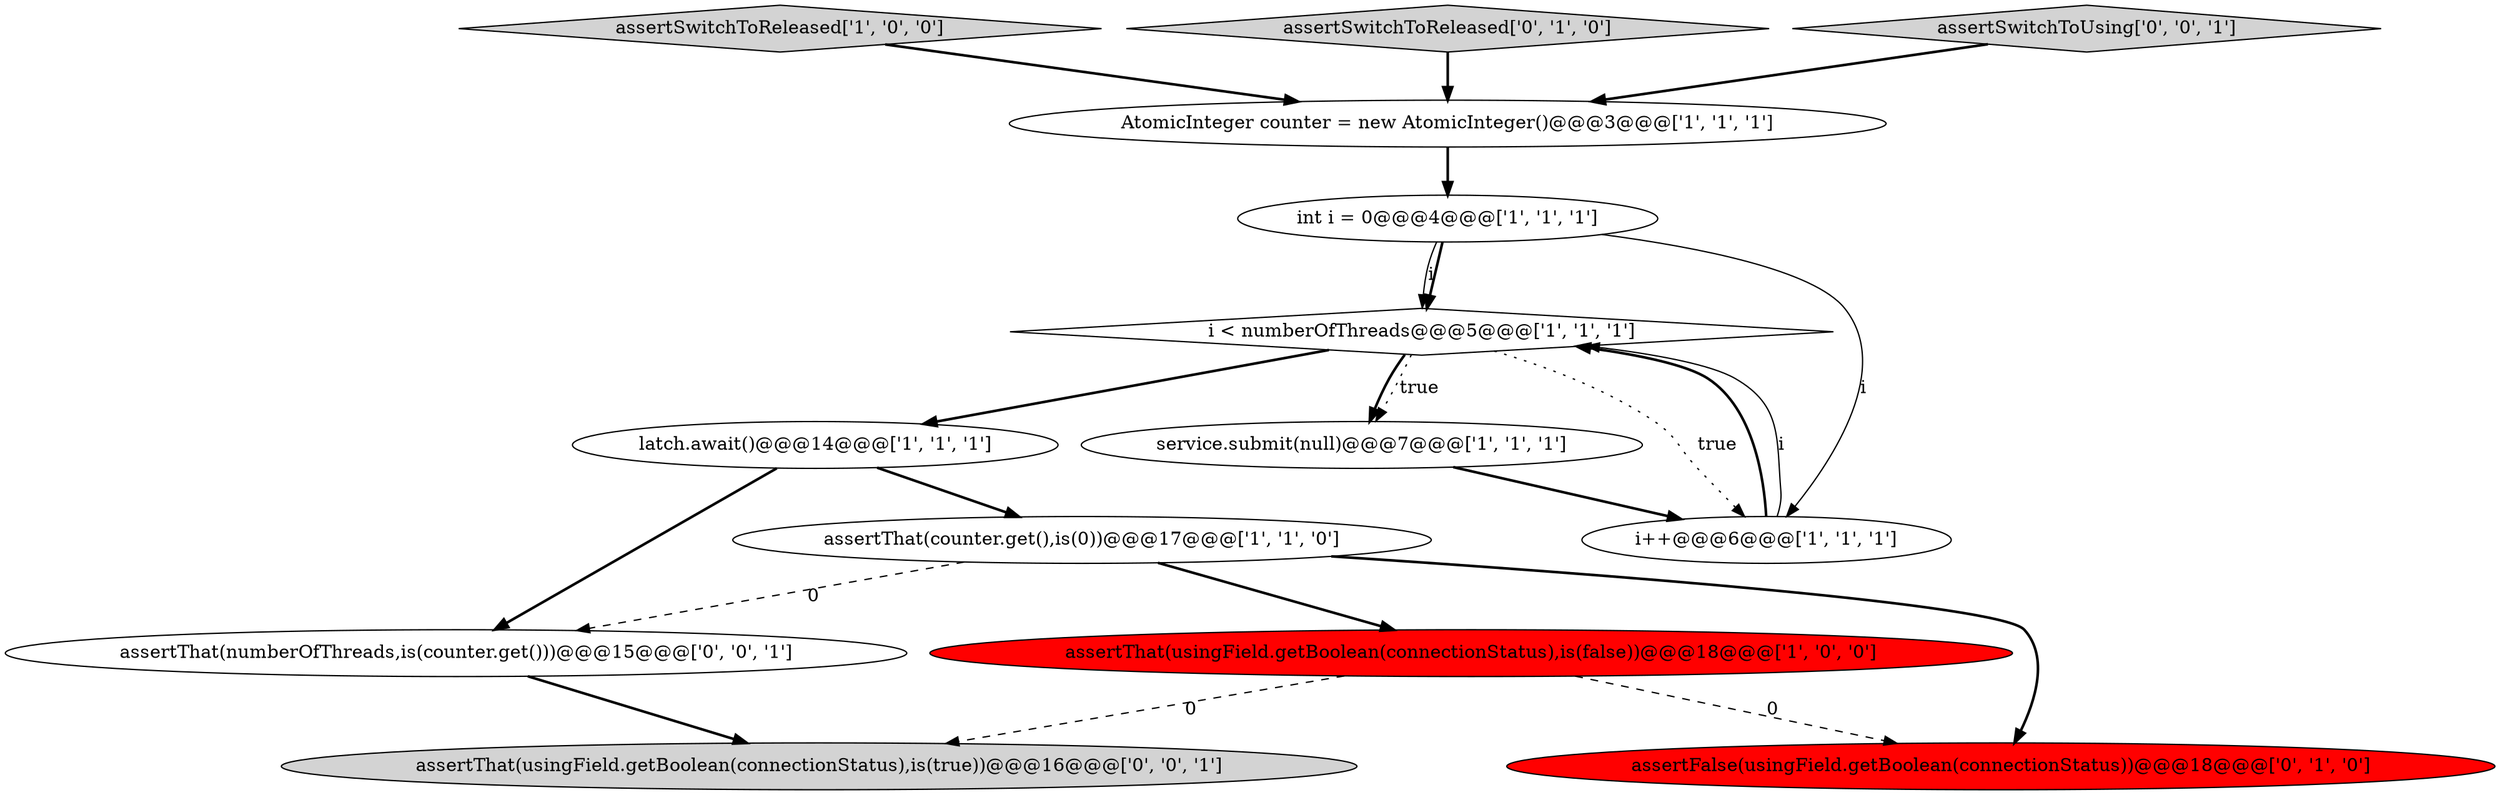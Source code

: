 digraph {
2 [style = filled, label = "latch.await()@@@14@@@['1', '1', '1']", fillcolor = white, shape = ellipse image = "AAA0AAABBB1BBB"];
4 [style = filled, label = "assertSwitchToReleased['1', '0', '0']", fillcolor = lightgray, shape = diamond image = "AAA0AAABBB1BBB"];
13 [style = filled, label = "assertThat(usingField.getBoolean(connectionStatus),is(true))@@@16@@@['0', '0', '1']", fillcolor = lightgray, shape = ellipse image = "AAA0AAABBB3BBB"];
8 [style = filled, label = "service.submit(null)@@@7@@@['1', '1', '1']", fillcolor = white, shape = ellipse image = "AAA0AAABBB1BBB"];
9 [style = filled, label = "assertSwitchToReleased['0', '1', '0']", fillcolor = lightgray, shape = diamond image = "AAA0AAABBB2BBB"];
12 [style = filled, label = "assertSwitchToUsing['0', '0', '1']", fillcolor = lightgray, shape = diamond image = "AAA0AAABBB3BBB"];
6 [style = filled, label = "assertThat(usingField.getBoolean(connectionStatus),is(false))@@@18@@@['1', '0', '0']", fillcolor = red, shape = ellipse image = "AAA1AAABBB1BBB"];
7 [style = filled, label = "i < numberOfThreads@@@5@@@['1', '1', '1']", fillcolor = white, shape = diamond image = "AAA0AAABBB1BBB"];
10 [style = filled, label = "assertFalse(usingField.getBoolean(connectionStatus))@@@18@@@['0', '1', '0']", fillcolor = red, shape = ellipse image = "AAA1AAABBB2BBB"];
0 [style = filled, label = "AtomicInteger counter = new AtomicInteger()@@@3@@@['1', '1', '1']", fillcolor = white, shape = ellipse image = "AAA0AAABBB1BBB"];
11 [style = filled, label = "assertThat(numberOfThreads,is(counter.get()))@@@15@@@['0', '0', '1']", fillcolor = white, shape = ellipse image = "AAA0AAABBB3BBB"];
5 [style = filled, label = "assertThat(counter.get(),is(0))@@@17@@@['1', '1', '0']", fillcolor = white, shape = ellipse image = "AAA0AAABBB1BBB"];
3 [style = filled, label = "int i = 0@@@4@@@['1', '1', '1']", fillcolor = white, shape = ellipse image = "AAA0AAABBB1BBB"];
1 [style = filled, label = "i++@@@6@@@['1', '1', '1']", fillcolor = white, shape = ellipse image = "AAA0AAABBB1BBB"];
0->3 [style = bold, label=""];
5->10 [style = bold, label=""];
9->0 [style = bold, label=""];
3->7 [style = solid, label="i"];
3->1 [style = solid, label="i"];
7->8 [style = bold, label=""];
12->0 [style = bold, label=""];
1->7 [style = bold, label=""];
4->0 [style = bold, label=""];
6->10 [style = dashed, label="0"];
8->1 [style = bold, label=""];
6->13 [style = dashed, label="0"];
5->6 [style = bold, label=""];
5->11 [style = dashed, label="0"];
3->7 [style = bold, label=""];
7->2 [style = bold, label=""];
11->13 [style = bold, label=""];
7->1 [style = dotted, label="true"];
7->8 [style = dotted, label="true"];
2->11 [style = bold, label=""];
1->7 [style = solid, label="i"];
2->5 [style = bold, label=""];
}
